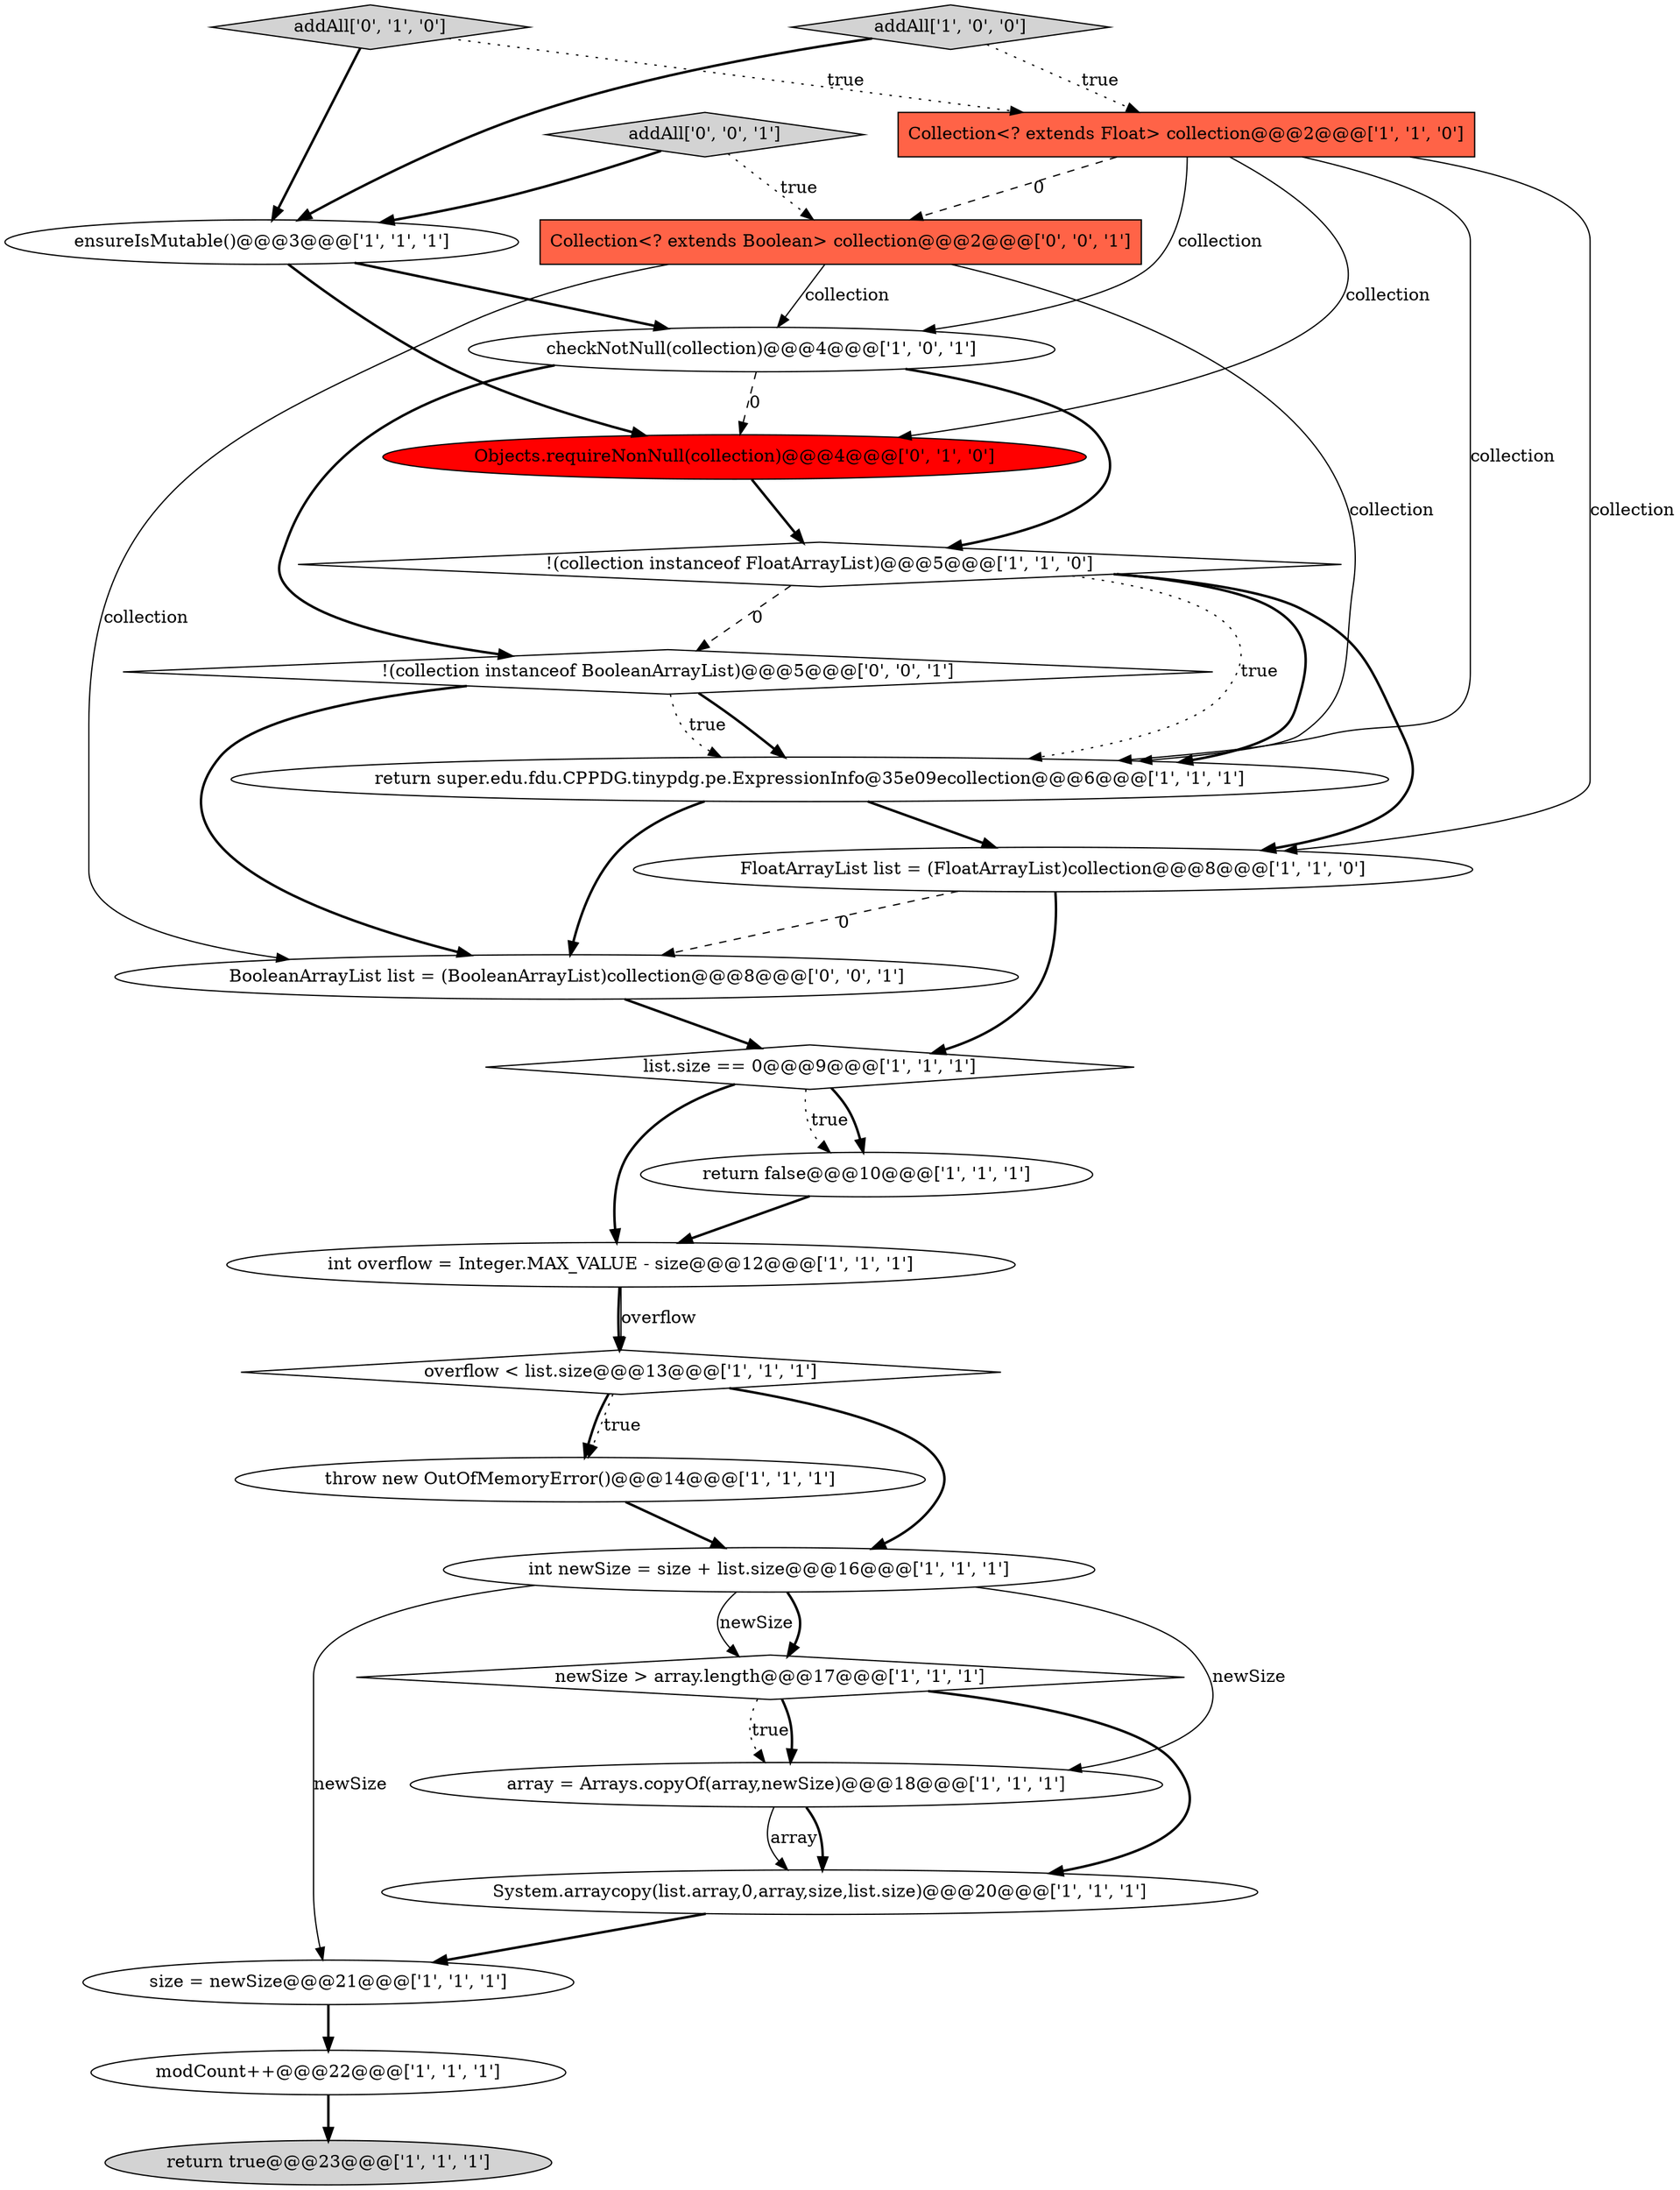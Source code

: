 digraph {
8 [style = filled, label = "!(collection instanceof FloatArrayList)@@@5@@@['1', '1', '0']", fillcolor = white, shape = diamond image = "AAA0AAABBB1BBB"];
20 [style = filled, label = "addAll['0', '1', '0']", fillcolor = lightgray, shape = diamond image = "AAA0AAABBB2BBB"];
13 [style = filled, label = "size = newSize@@@21@@@['1', '1', '1']", fillcolor = white, shape = ellipse image = "AAA0AAABBB1BBB"];
12 [style = filled, label = "modCount++@@@22@@@['1', '1', '1']", fillcolor = white, shape = ellipse image = "AAA0AAABBB1BBB"];
9 [style = filled, label = "newSize > array.length@@@17@@@['1', '1', '1']", fillcolor = white, shape = diamond image = "AAA0AAABBB1BBB"];
1 [style = filled, label = "Collection<? extends Float> collection@@@2@@@['1', '1', '0']", fillcolor = tomato, shape = box image = "AAA0AAABBB1BBB"];
24 [style = filled, label = "BooleanArrayList list = (BooleanArrayList)collection@@@8@@@['0', '0', '1']", fillcolor = white, shape = ellipse image = "AAA0AAABBB3BBB"];
17 [style = filled, label = "array = Arrays.copyOf(array,newSize)@@@18@@@['1', '1', '1']", fillcolor = white, shape = ellipse image = "AAA0AAABBB1BBB"];
4 [style = filled, label = "list.size == 0@@@9@@@['1', '1', '1']", fillcolor = white, shape = diamond image = "AAA0AAABBB1BBB"];
23 [style = filled, label = "Collection<? extends Boolean> collection@@@2@@@['0', '0', '1']", fillcolor = tomato, shape = box image = "AAA0AAABBB3BBB"];
22 [style = filled, label = "!(collection instanceof BooleanArrayList)@@@5@@@['0', '0', '1']", fillcolor = white, shape = diamond image = "AAA0AAABBB3BBB"];
6 [style = filled, label = "FloatArrayList list = (FloatArrayList)collection@@@8@@@['1', '1', '0']", fillcolor = white, shape = ellipse image = "AAA0AAABBB1BBB"];
11 [style = filled, label = "ensureIsMutable()@@@3@@@['1', '1', '1']", fillcolor = white, shape = ellipse image = "AAA0AAABBB1BBB"];
7 [style = filled, label = "return false@@@10@@@['1', '1', '1']", fillcolor = white, shape = ellipse image = "AAA0AAABBB1BBB"];
5 [style = filled, label = "int overflow = Integer.MAX_VALUE - size@@@12@@@['1', '1', '1']", fillcolor = white, shape = ellipse image = "AAA0AAABBB1BBB"];
21 [style = filled, label = "addAll['0', '0', '1']", fillcolor = lightgray, shape = diamond image = "AAA0AAABBB3BBB"];
2 [style = filled, label = "throw new OutOfMemoryError()@@@14@@@['1', '1', '1']", fillcolor = white, shape = ellipse image = "AAA0AAABBB1BBB"];
10 [style = filled, label = "checkNotNull(collection)@@@4@@@['1', '0', '1']", fillcolor = white, shape = ellipse image = "AAA0AAABBB1BBB"];
16 [style = filled, label = "int newSize = size + list.size@@@16@@@['1', '1', '1']", fillcolor = white, shape = ellipse image = "AAA0AAABBB1BBB"];
14 [style = filled, label = "System.arraycopy(list.array,0,array,size,list.size)@@@20@@@['1', '1', '1']", fillcolor = white, shape = ellipse image = "AAA0AAABBB1BBB"];
15 [style = filled, label = "return true@@@23@@@['1', '1', '1']", fillcolor = lightgray, shape = ellipse image = "AAA0AAABBB1BBB"];
3 [style = filled, label = "return super.edu.fdu.CPPDG.tinypdg.pe.ExpressionInfo@35e09ecollection@@@6@@@['1', '1', '1']", fillcolor = white, shape = ellipse image = "AAA0AAABBB1BBB"];
0 [style = filled, label = "addAll['1', '0', '0']", fillcolor = lightgray, shape = diamond image = "AAA0AAABBB1BBB"];
18 [style = filled, label = "overflow < list.size@@@13@@@['1', '1', '1']", fillcolor = white, shape = diamond image = "AAA0AAABBB1BBB"];
19 [style = filled, label = "Objects.requireNonNull(collection)@@@4@@@['0', '1', '0']", fillcolor = red, shape = ellipse image = "AAA1AAABBB2BBB"];
10->22 [style = bold, label=""];
23->3 [style = solid, label="collection"];
16->17 [style = solid, label="newSize"];
16->9 [style = bold, label=""];
1->3 [style = solid, label="collection"];
3->24 [style = bold, label=""];
10->19 [style = dashed, label="0"];
9->17 [style = dotted, label="true"];
8->3 [style = bold, label=""];
12->15 [style = bold, label=""];
4->7 [style = dotted, label="true"];
0->11 [style = bold, label=""];
3->6 [style = bold, label=""];
9->17 [style = bold, label=""];
8->6 [style = bold, label=""];
5->18 [style = bold, label=""];
18->2 [style = bold, label=""];
11->19 [style = bold, label=""];
8->3 [style = dotted, label="true"];
4->7 [style = bold, label=""];
19->8 [style = bold, label=""];
2->16 [style = bold, label=""];
17->14 [style = solid, label="array"];
22->3 [style = bold, label=""];
1->10 [style = solid, label="collection"];
8->22 [style = dashed, label="0"];
6->4 [style = bold, label=""];
7->5 [style = bold, label=""];
24->4 [style = bold, label=""];
13->12 [style = bold, label=""];
20->1 [style = dotted, label="true"];
10->8 [style = bold, label=""];
1->19 [style = solid, label="collection"];
21->11 [style = bold, label=""];
17->14 [style = bold, label=""];
23->24 [style = solid, label="collection"];
11->10 [style = bold, label=""];
21->23 [style = dotted, label="true"];
6->24 [style = dashed, label="0"];
1->6 [style = solid, label="collection"];
9->14 [style = bold, label=""];
22->3 [style = dotted, label="true"];
5->18 [style = solid, label="overflow"];
16->13 [style = solid, label="newSize"];
14->13 [style = bold, label=""];
22->24 [style = bold, label=""];
1->23 [style = dashed, label="0"];
4->5 [style = bold, label=""];
16->9 [style = solid, label="newSize"];
23->10 [style = solid, label="collection"];
18->2 [style = dotted, label="true"];
0->1 [style = dotted, label="true"];
20->11 [style = bold, label=""];
18->16 [style = bold, label=""];
}
